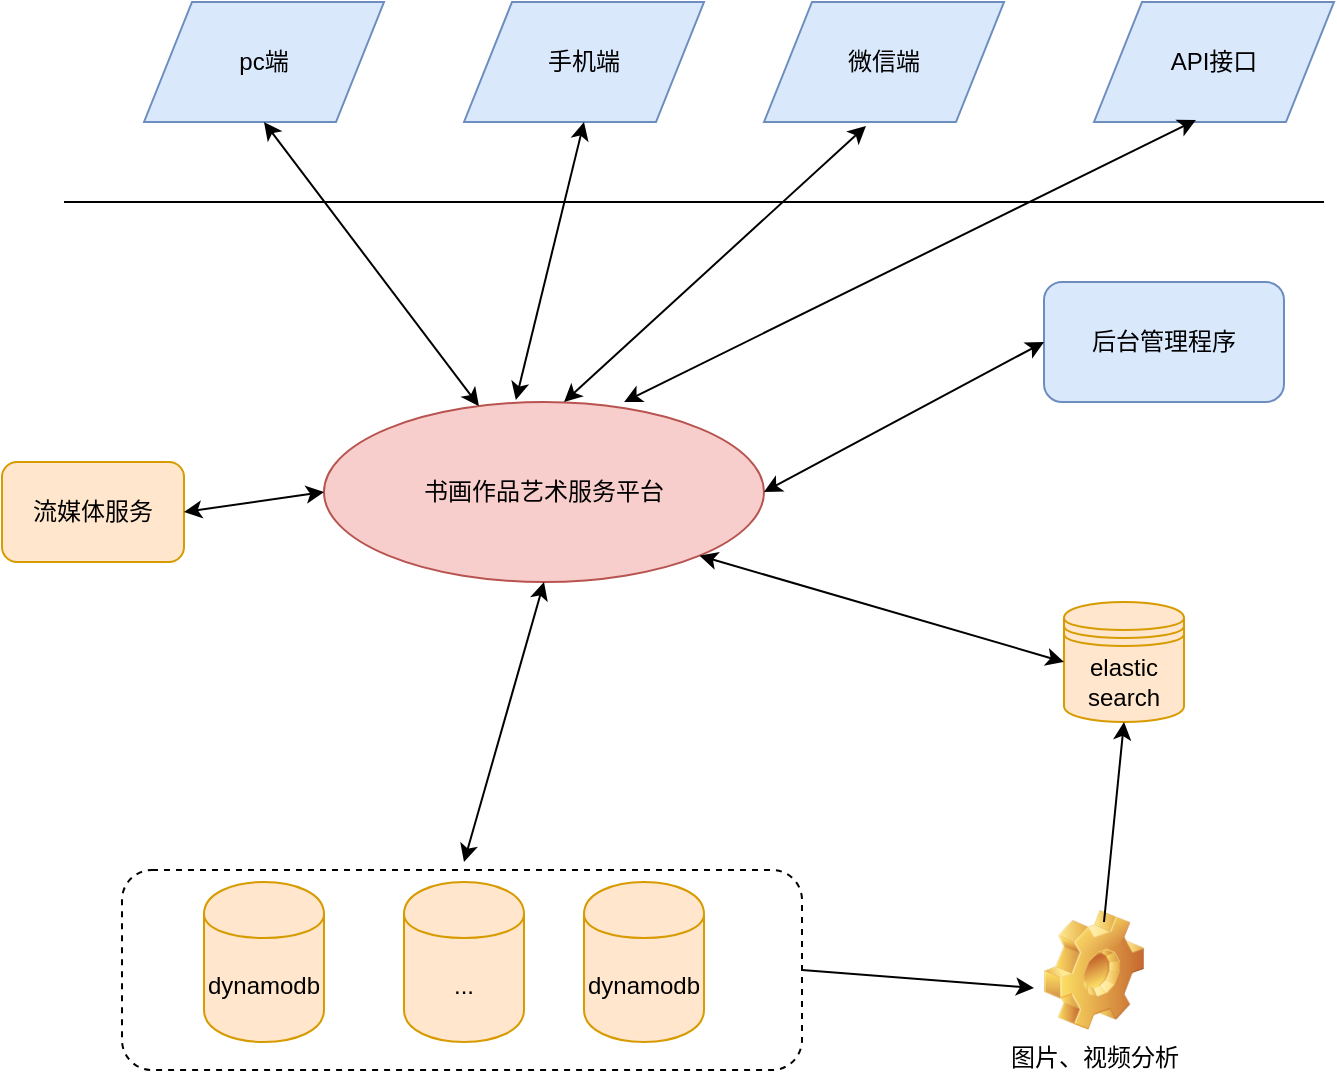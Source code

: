 <mxfile version="10.6.1" type="github"><diagram id="joVrmdvkdCq323tkSgvB" name="Page-1"><mxGraphModel dx="1158" dy="681" grid="1" gridSize="10" guides="1" tooltips="1" connect="1" arrows="1" fold="1" page="1" pageScale="1" pageWidth="827" pageHeight="1169" math="0" shadow="0"><root><mxCell id="0"/><mxCell id="1" parent="0"/><mxCell id="_U4CmRMavmEJQUdrRaJt-21" value="" style="rounded=1;whiteSpace=wrap;html=1;dashed=1;" parent="1" vertex="1"><mxGeometry x="69" y="534" width="340" height="100" as="geometry"/></mxCell><mxCell id="_U4CmRMavmEJQUdrRaJt-1" value="书画作品艺术服务平台" style="ellipse;whiteSpace=wrap;html=1;fillColor=#f8cecc;strokeColor=#b85450;" parent="1" vertex="1"><mxGeometry x="170" y="300" width="220" height="90" as="geometry"/></mxCell><mxCell id="_U4CmRMavmEJQUdrRaJt-2" value="dynamodb" style="shape=cylinder;whiteSpace=wrap;html=1;boundedLbl=1;backgroundOutline=1;fillColor=#ffe6cc;strokeColor=#d79b00;" parent="1" vertex="1"><mxGeometry x="110" y="540" width="60" height="80" as="geometry"/></mxCell><mxCell id="_U4CmRMavmEJQUdrRaJt-3" value="dynamodb" style="shape=cylinder;whiteSpace=wrap;html=1;boundedLbl=1;backgroundOutline=1;fillColor=#ffe6cc;strokeColor=#d79b00;" parent="1" vertex="1"><mxGeometry x="300" y="540" width="60" height="80" as="geometry"/></mxCell><mxCell id="_U4CmRMavmEJQUdrRaJt-4" value="..." style="shape=cylinder;whiteSpace=wrap;html=1;boundedLbl=1;backgroundOutline=1;fillColor=#ffe6cc;strokeColor=#d79b00;" parent="1" vertex="1"><mxGeometry x="210" y="540" width="60" height="80" as="geometry"/></mxCell><mxCell id="_U4CmRMavmEJQUdrRaJt-5" value="图片、视频分析" style="shape=image;html=1;verticalLabelPosition=bottom;labelBackgroundColor=#ffffff;verticalAlign=top;imageAspect=0;image=img/clipart/Gear_128x128.png" parent="1" vertex="1"><mxGeometry x="530" y="554" width="50" height="60" as="geometry"/></mxCell><mxCell id="_U4CmRMavmEJQUdrRaJt-6" value="elastic&lt;br&gt;search" style="shape=datastore;whiteSpace=wrap;html=1;fillColor=#ffe6cc;strokeColor=#d79b00;" parent="1" vertex="1"><mxGeometry x="540" y="400" width="60" height="60" as="geometry"/></mxCell><mxCell id="_U4CmRMavmEJQUdrRaJt-7" value="后台管理程序" style="rounded=1;whiteSpace=wrap;html=1;fillColor=#dae8fc;strokeColor=#6c8ebf;" parent="1" vertex="1"><mxGeometry x="530" y="240" width="120" height="60" as="geometry"/></mxCell><mxCell id="_U4CmRMavmEJQUdrRaJt-9" value="pc端" style="shape=parallelogram;perimeter=parallelogramPerimeter;whiteSpace=wrap;html=1;fillColor=#dae8fc;strokeColor=#6c8ebf;" parent="1" vertex="1"><mxGeometry x="80" y="100" width="120" height="60" as="geometry"/></mxCell><mxCell id="_U4CmRMavmEJQUdrRaJt-10" value="手机端" style="shape=parallelogram;perimeter=parallelogramPerimeter;whiteSpace=wrap;html=1;fillColor=#dae8fc;strokeColor=#6c8ebf;" parent="1" vertex="1"><mxGeometry x="240" y="100" width="120" height="60" as="geometry"/></mxCell><mxCell id="_U4CmRMavmEJQUdrRaJt-11" value="微信端" style="shape=parallelogram;perimeter=parallelogramPerimeter;whiteSpace=wrap;html=1;fillColor=#dae8fc;strokeColor=#6c8ebf;" parent="1" vertex="1"><mxGeometry x="390" y="100" width="120" height="60" as="geometry"/></mxCell><mxCell id="_U4CmRMavmEJQUdrRaJt-12" value="API接口" style="shape=parallelogram;perimeter=parallelogramPerimeter;whiteSpace=wrap;html=1;fillColor=#dae8fc;strokeColor=#6c8ebf;" parent="1" vertex="1"><mxGeometry x="555" y="100" width="120" height="60" as="geometry"/></mxCell><mxCell id="_U4CmRMavmEJQUdrRaJt-13" value="" style="endArrow=none;html=1;" parent="1" edge="1"><mxGeometry width="50" height="50" relative="1" as="geometry"><mxPoint x="40" y="200" as="sourcePoint"/><mxPoint x="670" y="200" as="targetPoint"/></mxGeometry></mxCell><mxCell id="_U4CmRMavmEJQUdrRaJt-15" value="" style="endArrow=classic;startArrow=classic;html=1;exitX=0.5;exitY=1;exitDx=0;exitDy=0;" parent="1" source="_U4CmRMavmEJQUdrRaJt-9" target="_U4CmRMavmEJQUdrRaJt-1" edge="1"><mxGeometry width="50" height="50" relative="1" as="geometry"><mxPoint x="40" y="700" as="sourcePoint"/><mxPoint x="90" y="650" as="targetPoint"/></mxGeometry></mxCell><mxCell id="_U4CmRMavmEJQUdrRaJt-16" value="" style="endArrow=classic;startArrow=classic;html=1;exitX=0.5;exitY=1;exitDx=0;exitDy=0;entryX=0.436;entryY=-0.011;entryDx=0;entryDy=0;entryPerimeter=0;" parent="1" source="_U4CmRMavmEJQUdrRaJt-10" target="_U4CmRMavmEJQUdrRaJt-1" edge="1"><mxGeometry width="50" height="50" relative="1" as="geometry"><mxPoint x="150" y="170" as="sourcePoint"/><mxPoint x="257.469" y="312.013" as="targetPoint"/></mxGeometry></mxCell><mxCell id="_U4CmRMavmEJQUdrRaJt-17" value="" style="endArrow=classic;startArrow=classic;html=1;exitX=0.425;exitY=1.033;exitDx=0;exitDy=0;exitPerimeter=0;" parent="1" source="_U4CmRMavmEJQUdrRaJt-11" edge="1"><mxGeometry width="50" height="50" relative="1" as="geometry"><mxPoint x="160" y="180" as="sourcePoint"/><mxPoint x="290" y="300" as="targetPoint"/></mxGeometry></mxCell><mxCell id="_U4CmRMavmEJQUdrRaJt-18" value="" style="endArrow=classic;startArrow=classic;html=1;exitX=0.425;exitY=0.983;exitDx=0;exitDy=0;exitPerimeter=0;entryX=0.682;entryY=0;entryDx=0;entryDy=0;entryPerimeter=0;" parent="1" source="_U4CmRMavmEJQUdrRaJt-12" target="_U4CmRMavmEJQUdrRaJt-1" edge="1"><mxGeometry width="50" height="50" relative="1" as="geometry"><mxPoint x="170" y="190" as="sourcePoint"/><mxPoint x="277.469" y="332.013" as="targetPoint"/></mxGeometry></mxCell><mxCell id="_U4CmRMavmEJQUdrRaJt-19" value="" style="endArrow=classic;startArrow=classic;html=1;exitX=0;exitY=0.5;exitDx=0;exitDy=0;entryX=1;entryY=0.5;entryDx=0;entryDy=0;" parent="1" source="_U4CmRMavmEJQUdrRaJt-7" target="_U4CmRMavmEJQUdrRaJt-1" edge="1"><mxGeometry width="50" height="50" relative="1" as="geometry"><mxPoint x="180" y="200" as="sourcePoint"/><mxPoint x="287.469" y="342.013" as="targetPoint"/></mxGeometry></mxCell><mxCell id="_U4CmRMavmEJQUdrRaJt-22" value="" style="endArrow=classic;startArrow=classic;html=1;entryX=0.5;entryY=1;entryDx=0;entryDy=0;" parent="1" target="_U4CmRMavmEJQUdrRaJt-1" edge="1"><mxGeometry width="50" height="50" relative="1" as="geometry"><mxPoint x="240" y="530" as="sourcePoint"/><mxPoint x="90" y="660" as="targetPoint"/></mxGeometry></mxCell><mxCell id="_U4CmRMavmEJQUdrRaJt-23" value="" style="endArrow=classic;startArrow=classic;html=1;entryX=1;entryY=1;entryDx=0;entryDy=0;exitX=0;exitY=0.5;exitDx=0;exitDy=0;" parent="1" source="_U4CmRMavmEJQUdrRaJt-6" target="_U4CmRMavmEJQUdrRaJt-1" edge="1"><mxGeometry width="50" height="50" relative="1" as="geometry"><mxPoint x="350" y="430" as="sourcePoint"/><mxPoint x="400" y="380" as="targetPoint"/></mxGeometry></mxCell><mxCell id="_U4CmRMavmEJQUdrRaJt-24" value="" style="endArrow=classic;html=1;entryX=-0.1;entryY=0.65;entryDx=0;entryDy=0;entryPerimeter=0;exitX=1;exitY=0.5;exitDx=0;exitDy=0;" parent="1" source="_U4CmRMavmEJQUdrRaJt-21" target="_U4CmRMavmEJQUdrRaJt-5" edge="1"><mxGeometry width="50" height="50" relative="1" as="geometry"><mxPoint x="360" y="720" as="sourcePoint"/><mxPoint x="410" y="670" as="targetPoint"/></mxGeometry></mxCell><mxCell id="_U4CmRMavmEJQUdrRaJt-25" value="" style="endArrow=classic;html=1;entryX=0.5;entryY=1;entryDx=0;entryDy=0;" parent="1" target="_U4CmRMavmEJQUdrRaJt-6" edge="1"><mxGeometry width="50" height="50" relative="1" as="geometry"><mxPoint x="560" y="560" as="sourcePoint"/><mxPoint x="600" y="510" as="targetPoint"/></mxGeometry></mxCell><mxCell id="WJ4W7fLcj2DpJ4ukgy2l-1" value="流媒体服务" style="rounded=1;whiteSpace=wrap;html=1;fillColor=#ffe6cc;strokeColor=#d79b00;" vertex="1" parent="1"><mxGeometry x="9" y="330" width="91" height="50" as="geometry"/></mxCell><mxCell id="WJ4W7fLcj2DpJ4ukgy2l-2" value="" style="endArrow=classic;startArrow=classic;html=1;entryX=0;entryY=0.5;entryDx=0;entryDy=0;exitX=1;exitY=0.5;exitDx=0;exitDy=0;" edge="1" parent="1" source="WJ4W7fLcj2DpJ4ukgy2l-1" target="_U4CmRMavmEJQUdrRaJt-1"><mxGeometry width="50" height="50" relative="1" as="geometry"><mxPoint x="100" y="380" as="sourcePoint"/><mxPoint x="150" y="330" as="targetPoint"/></mxGeometry></mxCell></root></mxGraphModel></diagram></mxfile>